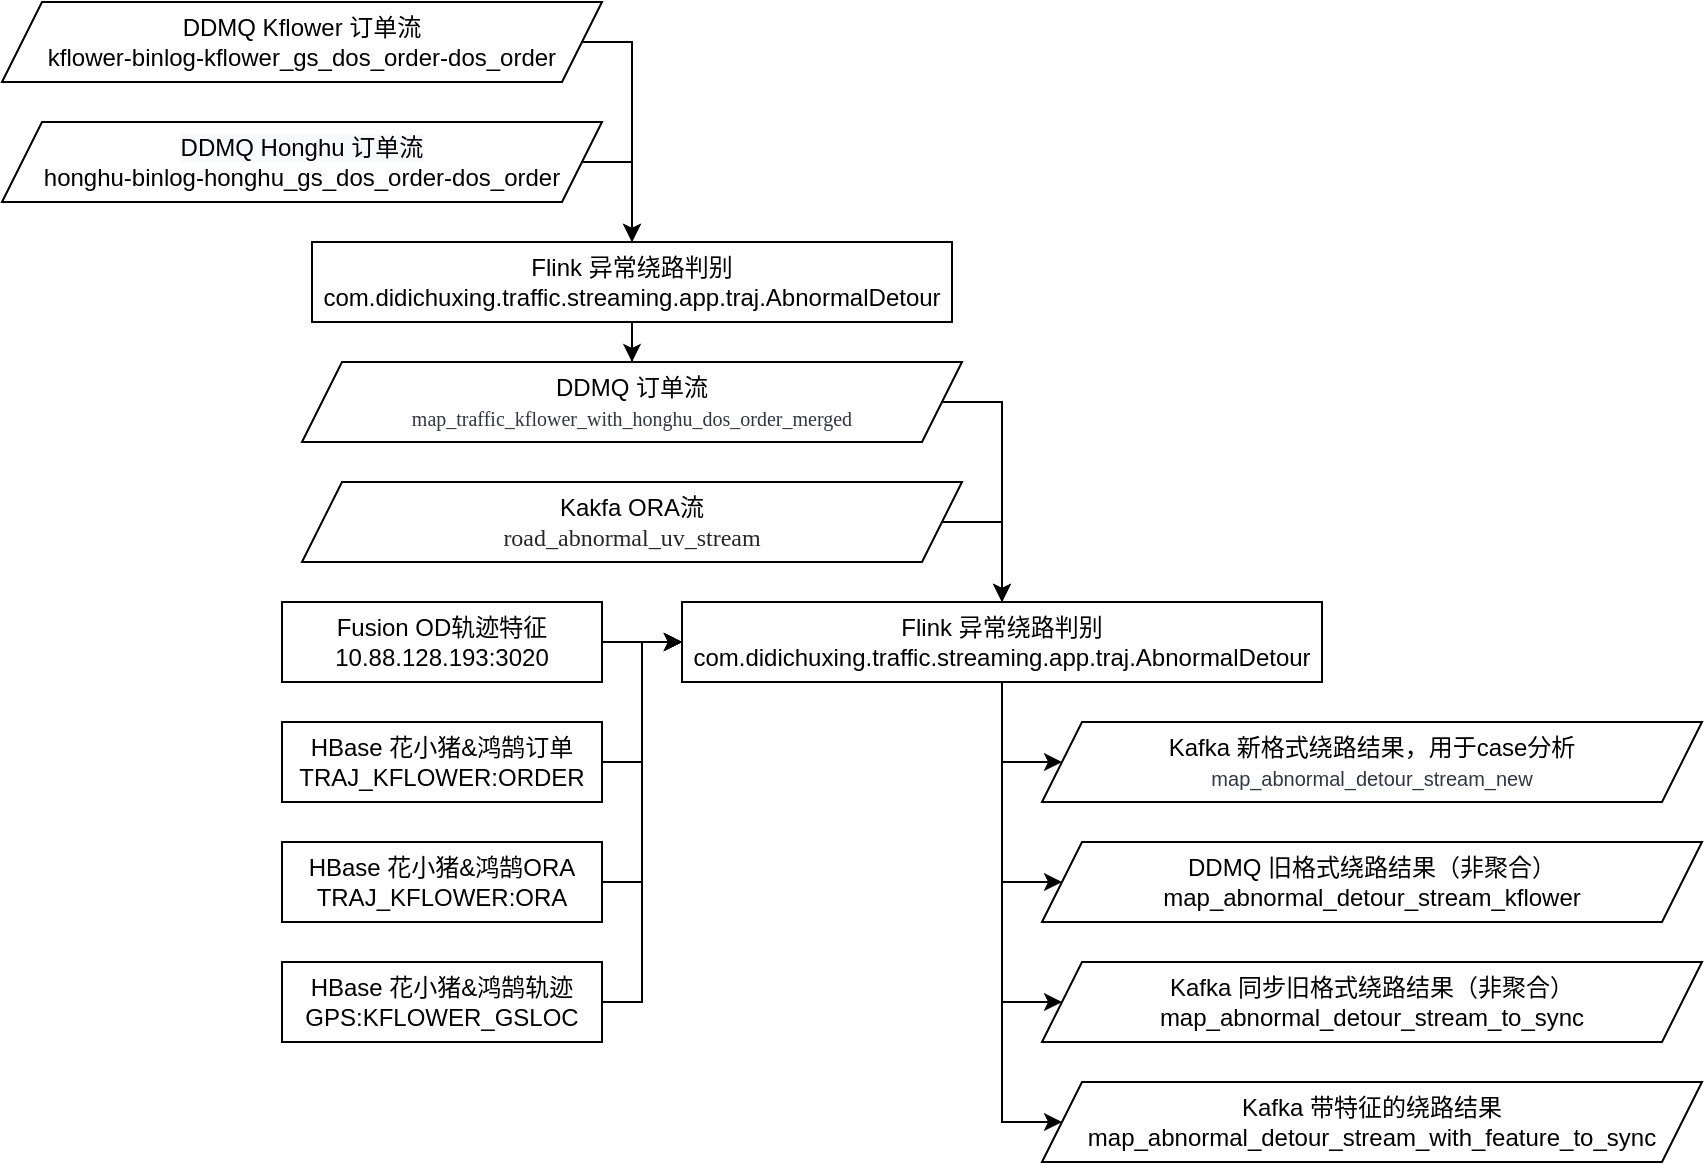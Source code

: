 <mxfile version="20.1.4" type="github">
  <diagram id="t1ml5zMw1nqCPfYBfL3Y" name="第 1 页">
    <mxGraphModel dx="946" dy="526" grid="1" gridSize="10" guides="1" tooltips="1" connect="1" arrows="1" fold="1" page="1" pageScale="1" pageWidth="827" pageHeight="1169" math="0" shadow="0">
      <root>
        <mxCell id="0" />
        <mxCell id="1" parent="0" />
        <mxCell id="3-5XFRoFqFSEZDjot2AR-10" style="edgeStyle=orthogonalEdgeStyle;rounded=0;orthogonalLoop=1;jettySize=auto;html=1;entryX=0.5;entryY=0;entryDx=0;entryDy=0;fontSize=12;exitX=1;exitY=0.5;exitDx=0;exitDy=0;" edge="1" parent="1" source="3-5XFRoFqFSEZDjot2AR-2" target="3-5XFRoFqFSEZDjot2AR-4">
          <mxGeometry relative="1" as="geometry">
            <Array as="points">
              <mxPoint x="530" y="320" />
              <mxPoint x="530" y="420" />
            </Array>
          </mxGeometry>
        </mxCell>
        <mxCell id="3-5XFRoFqFSEZDjot2AR-2" value="&lt;font style=&quot;&quot;&gt;DDMQ 订单流&lt;br&gt;&lt;span style=&quot;color: rgb(50, 54, 64); font-family: PingFangSC; text-align: start; background-color: rgb(255, 255, 255);&quot;&gt;&lt;font style=&quot;font-size: 10px;&quot;&gt;map_traffic_kflower_with_honghu_dos_order_merged&lt;/font&gt;&lt;/span&gt;&lt;/font&gt;" style="shape=parallelogram;perimeter=parallelogramPerimeter;whiteSpace=wrap;html=1;fixedSize=1;" vertex="1" parent="1">
          <mxGeometry x="180" y="300" width="330" height="40" as="geometry" />
        </mxCell>
        <mxCell id="3-5XFRoFqFSEZDjot2AR-11" style="edgeStyle=orthogonalEdgeStyle;rounded=0;orthogonalLoop=1;jettySize=auto;html=1;entryX=0.5;entryY=0;entryDx=0;entryDy=0;fontSize=12;exitX=1;exitY=0.5;exitDx=0;exitDy=0;" edge="1" parent="1" source="3-5XFRoFqFSEZDjot2AR-3" target="3-5XFRoFqFSEZDjot2AR-4">
          <mxGeometry relative="1" as="geometry">
            <Array as="points">
              <mxPoint x="530" y="380" />
              <mxPoint x="530" y="420" />
            </Array>
          </mxGeometry>
        </mxCell>
        <mxCell id="3-5XFRoFqFSEZDjot2AR-3" value="&lt;font style=&quot;&quot;&gt;Kakfa ORA流&lt;br&gt;&lt;span style=&quot;color: rgba(0, 0, 0, 0.85); font-family: PingFangSC-Regular; text-align: start; background-color: rgb(255, 255, 255);&quot;&gt;&lt;font style=&quot;font-size: 12px;&quot;&gt;road_abnormal_uv_stream&lt;/font&gt;&lt;/span&gt;&lt;br&gt;&lt;/font&gt;" style="shape=parallelogram;perimeter=parallelogramPerimeter;whiteSpace=wrap;html=1;fixedSize=1;" vertex="1" parent="1">
          <mxGeometry x="180" y="360" width="330" height="40" as="geometry" />
        </mxCell>
        <mxCell id="3-5XFRoFqFSEZDjot2AR-15" style="edgeStyle=orthogonalEdgeStyle;rounded=0;orthogonalLoop=1;jettySize=auto;html=1;exitX=0.5;exitY=1;exitDx=0;exitDy=0;entryX=0;entryY=0.5;entryDx=0;entryDy=0;fontFamily=Helvetica;fontSize=12;" edge="1" parent="1" source="3-5XFRoFqFSEZDjot2AR-4" target="3-5XFRoFqFSEZDjot2AR-8">
          <mxGeometry relative="1" as="geometry">
            <Array as="points">
              <mxPoint x="530" y="500" />
            </Array>
          </mxGeometry>
        </mxCell>
        <mxCell id="3-5XFRoFqFSEZDjot2AR-16" style="edgeStyle=orthogonalEdgeStyle;rounded=0;orthogonalLoop=1;jettySize=auto;html=1;entryX=0;entryY=0.5;entryDx=0;entryDy=0;fontFamily=Helvetica;fontSize=12;" edge="1" parent="1" source="3-5XFRoFqFSEZDjot2AR-4" target="3-5XFRoFqFSEZDjot2AR-12">
          <mxGeometry relative="1" as="geometry">
            <Array as="points">
              <mxPoint x="530" y="560" />
            </Array>
          </mxGeometry>
        </mxCell>
        <mxCell id="3-5XFRoFqFSEZDjot2AR-17" style="edgeStyle=orthogonalEdgeStyle;rounded=0;orthogonalLoop=1;jettySize=auto;html=1;entryX=0;entryY=0.5;entryDx=0;entryDy=0;fontFamily=Helvetica;fontSize=12;" edge="1" parent="1" source="3-5XFRoFqFSEZDjot2AR-4" target="3-5XFRoFqFSEZDjot2AR-13">
          <mxGeometry relative="1" as="geometry">
            <Array as="points">
              <mxPoint x="530" y="620" />
            </Array>
          </mxGeometry>
        </mxCell>
        <mxCell id="3-5XFRoFqFSEZDjot2AR-18" style="edgeStyle=orthogonalEdgeStyle;rounded=0;orthogonalLoop=1;jettySize=auto;html=1;entryX=0;entryY=0.5;entryDx=0;entryDy=0;fontFamily=Helvetica;fontSize=12;" edge="1" parent="1" source="3-5XFRoFqFSEZDjot2AR-4" target="3-5XFRoFqFSEZDjot2AR-14">
          <mxGeometry relative="1" as="geometry">
            <Array as="points">
              <mxPoint x="530" y="680" />
            </Array>
          </mxGeometry>
        </mxCell>
        <mxCell id="3-5XFRoFqFSEZDjot2AR-4" value="Flink 异常绕路判别&lt;br&gt;com.didichuxing.traffic.streaming.app.traj.AbnormalDetour" style="rounded=0;whiteSpace=wrap;html=1;fontSize=12;" vertex="1" parent="1">
          <mxGeometry x="370" y="420" width="320" height="40" as="geometry" />
        </mxCell>
        <mxCell id="3-5XFRoFqFSEZDjot2AR-8" value="&lt;font style=&quot;&quot;&gt;Kafka 新格式绕路结果，用于case分析&lt;br&gt;&lt;span style=&quot;color: rgb(50, 54, 64); font-size: 10px; text-align: start;&quot;&gt;map_abnormal_detour_stream_new&lt;/span&gt;&lt;br&gt;&lt;/font&gt;" style="shape=parallelogram;perimeter=parallelogramPerimeter;whiteSpace=wrap;html=1;fixedSize=1;" vertex="1" parent="1">
          <mxGeometry x="550" y="480" width="330" height="40" as="geometry" />
        </mxCell>
        <mxCell id="3-5XFRoFqFSEZDjot2AR-12" value="&lt;font style=&quot;&quot;&gt;DDMQ 旧格式绕路结果（非聚合）&lt;br&gt;map_abnormal_detour_stream_kflower&lt;br&gt;&lt;/font&gt;" style="shape=parallelogram;perimeter=parallelogramPerimeter;whiteSpace=wrap;html=1;fixedSize=1;" vertex="1" parent="1">
          <mxGeometry x="550" y="540" width="330" height="40" as="geometry" />
        </mxCell>
        <mxCell id="3-5XFRoFqFSEZDjot2AR-13" value="&lt;font style=&quot;&quot;&gt;Kafka 同步旧格式绕路结果（非聚合）&lt;br&gt;map_abnormal_detour_stream_to_sync&lt;br&gt;&lt;/font&gt;" style="shape=parallelogram;perimeter=parallelogramPerimeter;whiteSpace=wrap;html=1;fixedSize=1;" vertex="1" parent="1">
          <mxGeometry x="550" y="600" width="330" height="40" as="geometry" />
        </mxCell>
        <mxCell id="3-5XFRoFqFSEZDjot2AR-14" value="&lt;font style=&quot;&quot;&gt;Kafka 带特征的绕路结果&lt;br&gt;map_abnormal_detour_stream_with_feature_to_sync&lt;br&gt;&lt;/font&gt;" style="shape=parallelogram;perimeter=parallelogramPerimeter;whiteSpace=wrap;html=1;fixedSize=1;" vertex="1" parent="1">
          <mxGeometry x="550" y="660" width="330" height="40" as="geometry" />
        </mxCell>
        <mxCell id="3-5XFRoFqFSEZDjot2AR-20" style="edgeStyle=orthogonalEdgeStyle;rounded=0;orthogonalLoop=1;jettySize=auto;html=1;entryX=0.5;entryY=0;entryDx=0;entryDy=0;fontFamily=Helvetica;fontSize=12;" edge="1" parent="1" source="3-5XFRoFqFSEZDjot2AR-19" target="3-5XFRoFqFSEZDjot2AR-2">
          <mxGeometry relative="1" as="geometry" />
        </mxCell>
        <mxCell id="3-5XFRoFqFSEZDjot2AR-19" value="Flink 异常绕路判别&lt;br&gt;com.didichuxing.traffic.streaming.app.traj.AbnormalDetour" style="rounded=0;whiteSpace=wrap;html=1;fontSize=12;" vertex="1" parent="1">
          <mxGeometry x="185" y="240" width="320" height="40" as="geometry" />
        </mxCell>
        <mxCell id="3-5XFRoFqFSEZDjot2AR-23" style="edgeStyle=orthogonalEdgeStyle;rounded=0;orthogonalLoop=1;jettySize=auto;html=1;exitX=1;exitY=0.5;exitDx=0;exitDy=0;entryX=0.5;entryY=0;entryDx=0;entryDy=0;fontFamily=Helvetica;fontSize=12;" edge="1" parent="1" source="3-5XFRoFqFSEZDjot2AR-21" target="3-5XFRoFqFSEZDjot2AR-19">
          <mxGeometry relative="1" as="geometry">
            <Array as="points">
              <mxPoint x="345" y="140" />
            </Array>
          </mxGeometry>
        </mxCell>
        <mxCell id="3-5XFRoFqFSEZDjot2AR-21" value="&lt;font style=&quot;&quot;&gt;DDMQ Kflower 订单流&lt;br&gt;kflower-binlog-kflower_gs_dos_order-dos_order&lt;br&gt;&lt;/font&gt;" style="shape=parallelogram;perimeter=parallelogramPerimeter;whiteSpace=wrap;html=1;fixedSize=1;" vertex="1" parent="1">
          <mxGeometry x="30" y="120" width="300" height="40" as="geometry" />
        </mxCell>
        <mxCell id="3-5XFRoFqFSEZDjot2AR-24" style="edgeStyle=orthogonalEdgeStyle;rounded=0;orthogonalLoop=1;jettySize=auto;html=1;exitX=1;exitY=0.5;exitDx=0;exitDy=0;fontFamily=Helvetica;fontSize=12;entryX=0.5;entryY=0;entryDx=0;entryDy=0;" edge="1" parent="1" source="3-5XFRoFqFSEZDjot2AR-22" target="3-5XFRoFqFSEZDjot2AR-19">
          <mxGeometry relative="1" as="geometry">
            <mxPoint x="350" y="240" as="targetPoint" />
            <Array as="points">
              <mxPoint x="345" y="200" />
            </Array>
          </mxGeometry>
        </mxCell>
        <mxCell id="3-5XFRoFqFSEZDjot2AR-22" value="&lt;div style=&quot;text-align: center;&quot;&gt;&lt;span style=&quot;text-align: start; background-color: rgb(248, 249, 250);&quot;&gt;DDMQ Honghu 订单流&lt;/span&gt;&lt;/div&gt;&lt;div style=&quot;text-align: start;&quot;&gt;&lt;span style=&quot;background-color: initial;&quot;&gt;honghu-binlog-honghu_gs_dos_order-dos_order&lt;/span&gt;&lt;/div&gt;" style="shape=parallelogram;perimeter=parallelogramPerimeter;whiteSpace=wrap;html=1;fixedSize=1;" vertex="1" parent="1">
          <mxGeometry x="30" y="180" width="300" height="40" as="geometry" />
        </mxCell>
        <mxCell id="3-5XFRoFqFSEZDjot2AR-29" style="edgeStyle=orthogonalEdgeStyle;rounded=0;orthogonalLoop=1;jettySize=auto;html=1;entryX=0;entryY=0.5;entryDx=0;entryDy=0;fontFamily=Helvetica;fontSize=12;" edge="1" parent="1" source="3-5XFRoFqFSEZDjot2AR-25" target="3-5XFRoFqFSEZDjot2AR-4">
          <mxGeometry relative="1" as="geometry" />
        </mxCell>
        <mxCell id="3-5XFRoFqFSEZDjot2AR-25" value="Fusion OD轨迹特征&lt;br&gt;10.88.128.193:3020" style="rounded=0;whiteSpace=wrap;html=1;fontFamily=Helvetica;fontSize=12;" vertex="1" parent="1">
          <mxGeometry x="170" y="420" width="160" height="40" as="geometry" />
        </mxCell>
        <mxCell id="3-5XFRoFqFSEZDjot2AR-30" style="edgeStyle=orthogonalEdgeStyle;rounded=0;orthogonalLoop=1;jettySize=auto;html=1;fontFamily=Helvetica;fontSize=12;" edge="1" parent="1" source="3-5XFRoFqFSEZDjot2AR-26">
          <mxGeometry relative="1" as="geometry">
            <mxPoint x="370" y="440" as="targetPoint" />
            <Array as="points">
              <mxPoint x="350" y="500" />
              <mxPoint x="350" y="440" />
            </Array>
          </mxGeometry>
        </mxCell>
        <mxCell id="3-5XFRoFqFSEZDjot2AR-26" value="HBase 花小猪&amp;amp;鸿鹄订单&lt;br&gt;TRAJ_KFLOWER:ORDER" style="rounded=0;whiteSpace=wrap;html=1;fontFamily=Helvetica;fontSize=12;" vertex="1" parent="1">
          <mxGeometry x="170" y="480" width="160" height="40" as="geometry" />
        </mxCell>
        <mxCell id="3-5XFRoFqFSEZDjot2AR-31" style="edgeStyle=orthogonalEdgeStyle;rounded=0;orthogonalLoop=1;jettySize=auto;html=1;fontFamily=Helvetica;fontSize=12;" edge="1" parent="1" source="3-5XFRoFqFSEZDjot2AR-27">
          <mxGeometry relative="1" as="geometry">
            <mxPoint x="370" y="440" as="targetPoint" />
            <Array as="points">
              <mxPoint x="350" y="560" />
              <mxPoint x="350" y="440" />
            </Array>
          </mxGeometry>
        </mxCell>
        <mxCell id="3-5XFRoFqFSEZDjot2AR-27" value="HBase 花小猪&amp;amp;鸿鹄ORA&lt;br&gt;TRAJ_KFLOWER:ORA" style="rounded=0;whiteSpace=wrap;html=1;fontFamily=Helvetica;fontSize=12;" vertex="1" parent="1">
          <mxGeometry x="170" y="540" width="160" height="40" as="geometry" />
        </mxCell>
        <mxCell id="3-5XFRoFqFSEZDjot2AR-32" style="edgeStyle=orthogonalEdgeStyle;rounded=0;orthogonalLoop=1;jettySize=auto;html=1;entryX=0;entryY=0.5;entryDx=0;entryDy=0;fontFamily=Helvetica;fontSize=12;" edge="1" parent="1" source="3-5XFRoFqFSEZDjot2AR-28" target="3-5XFRoFqFSEZDjot2AR-4">
          <mxGeometry relative="1" as="geometry" />
        </mxCell>
        <mxCell id="3-5XFRoFqFSEZDjot2AR-28" value="HBase 花小猪&amp;amp;鸿鹄轨迹&lt;br&gt;GPS:KFLOWER_GSLOC" style="rounded=0;whiteSpace=wrap;html=1;fontFamily=Helvetica;fontSize=12;" vertex="1" parent="1">
          <mxGeometry x="170" y="600" width="160" height="40" as="geometry" />
        </mxCell>
      </root>
    </mxGraphModel>
  </diagram>
</mxfile>
